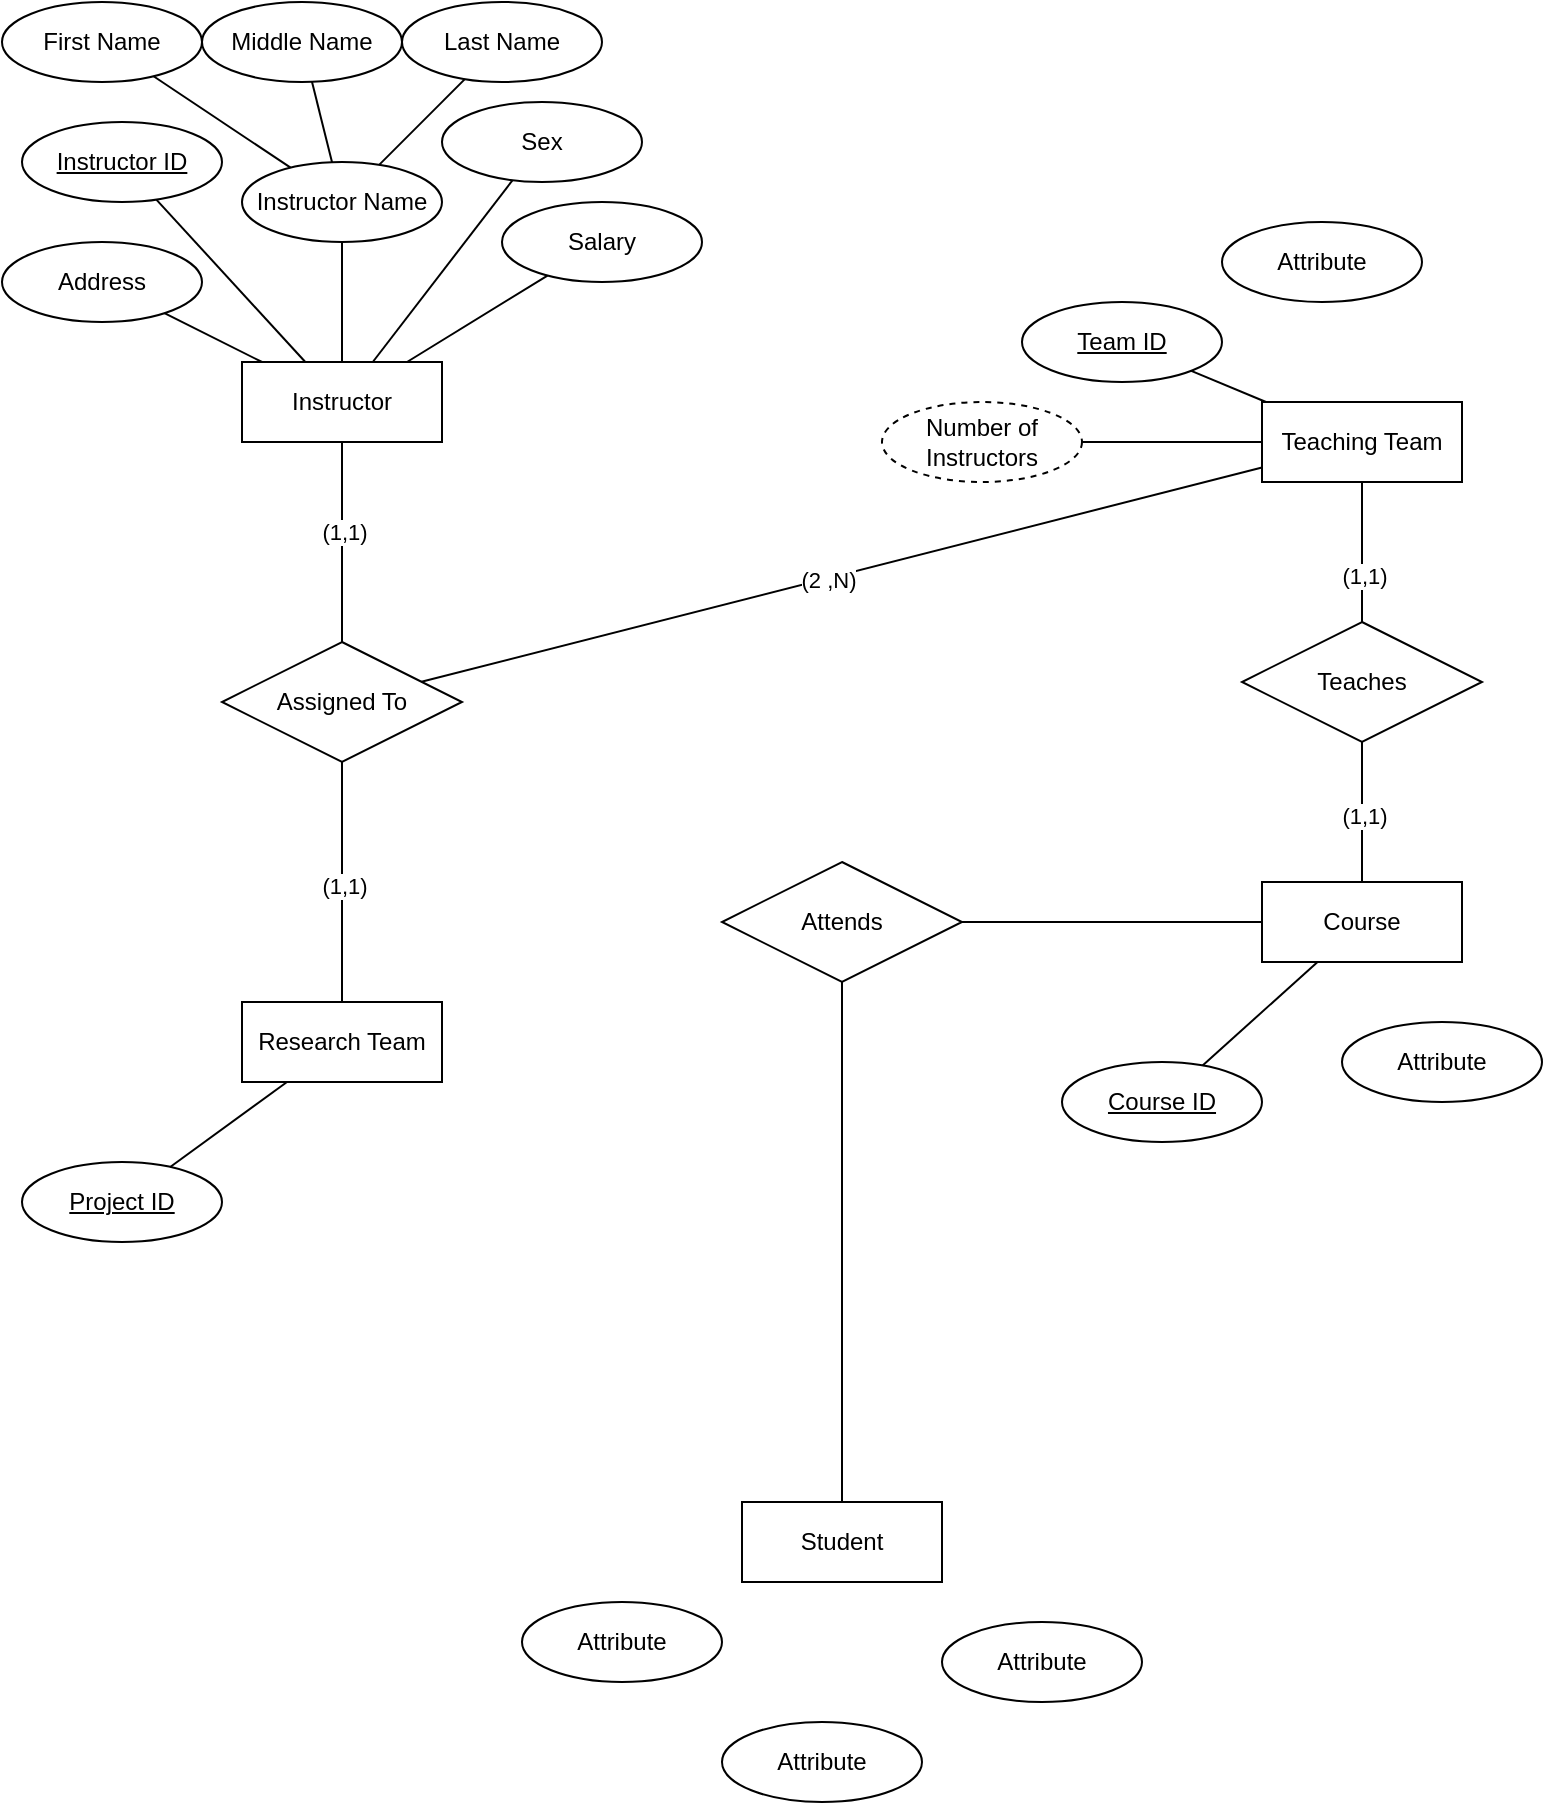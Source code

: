 <mxfile version="21.7.5" type="device">
  <diagram name="Page-1" id="sB8NsVcvZ1vPTsjc8r2R">
    <mxGraphModel dx="1430" dy="825" grid="1" gridSize="10" guides="1" tooltips="1" connect="1" arrows="1" fold="1" page="1" pageScale="1" pageWidth="850" pageHeight="1100" math="0" shadow="0">
      <root>
        <mxCell id="0" />
        <mxCell id="1" parent="0" />
        <mxCell id="vkidkK2bYVWCFtIj-SOr-1" value="Instructor" style="whiteSpace=wrap;html=1;align=center;" vertex="1" parent="1">
          <mxGeometry x="120" y="180" width="100" height="40" as="geometry" />
        </mxCell>
        <mxCell id="vkidkK2bYVWCFtIj-SOr-2" value="Student" style="whiteSpace=wrap;html=1;align=center;" vertex="1" parent="1">
          <mxGeometry x="370" y="750" width="100" height="40" as="geometry" />
        </mxCell>
        <mxCell id="vkidkK2bYVWCFtIj-SOr-3" value="Teaching Team" style="whiteSpace=wrap;html=1;align=center;" vertex="1" parent="1">
          <mxGeometry x="630" y="200" width="100" height="40" as="geometry" />
        </mxCell>
        <mxCell id="vkidkK2bYVWCFtIj-SOr-4" value="Research Team" style="whiteSpace=wrap;html=1;align=center;" vertex="1" parent="1">
          <mxGeometry x="120" y="500" width="100" height="40" as="geometry" />
        </mxCell>
        <mxCell id="vkidkK2bYVWCFtIj-SOr-5" value="Course" style="whiteSpace=wrap;html=1;align=center;" vertex="1" parent="1">
          <mxGeometry x="630" y="440" width="100" height="40" as="geometry" />
        </mxCell>
        <mxCell id="vkidkK2bYVWCFtIj-SOr-6" value="" style="endArrow=none;html=1;rounded=0;" edge="1" parent="1" source="vkidkK2bYVWCFtIj-SOr-1" target="vkidkK2bYVWCFtIj-SOr-9">
          <mxGeometry relative="1" as="geometry">
            <mxPoint x="180" y="310" as="sourcePoint" />
            <mxPoint x="340" y="310" as="targetPoint" />
          </mxGeometry>
        </mxCell>
        <mxCell id="vkidkK2bYVWCFtIj-SOr-16" value="(1,1)" style="edgeLabel;html=1;align=center;verticalAlign=middle;resizable=0;points=[];" vertex="1" connectable="0" parent="vkidkK2bYVWCFtIj-SOr-6">
          <mxGeometry x="-0.1" y="1" relative="1" as="geometry">
            <mxPoint as="offset" />
          </mxGeometry>
        </mxCell>
        <mxCell id="vkidkK2bYVWCFtIj-SOr-9" value="Assigned To" style="shape=rhombus;perimeter=rhombusPerimeter;whiteSpace=wrap;html=1;align=center;" vertex="1" parent="1">
          <mxGeometry x="110" y="320" width="120" height="60" as="geometry" />
        </mxCell>
        <mxCell id="vkidkK2bYVWCFtIj-SOr-10" value="" style="endArrow=none;html=1;rounded=0;" edge="1" parent="1" source="vkidkK2bYVWCFtIj-SOr-9" target="vkidkK2bYVWCFtIj-SOr-3">
          <mxGeometry relative="1" as="geometry">
            <mxPoint x="420" y="220" as="sourcePoint" />
            <mxPoint x="580" y="220" as="targetPoint" />
          </mxGeometry>
        </mxCell>
        <mxCell id="vkidkK2bYVWCFtIj-SOr-15" value="(2 ,N)" style="edgeLabel;html=1;align=center;verticalAlign=middle;resizable=0;points=[];" vertex="1" connectable="0" parent="vkidkK2bYVWCFtIj-SOr-10">
          <mxGeometry x="-0.036" y="-1" relative="1" as="geometry">
            <mxPoint as="offset" />
          </mxGeometry>
        </mxCell>
        <mxCell id="vkidkK2bYVWCFtIj-SOr-11" value="" style="endArrow=none;html=1;rounded=0;" edge="1" parent="1" source="vkidkK2bYVWCFtIj-SOr-9" target="vkidkK2bYVWCFtIj-SOr-4">
          <mxGeometry relative="1" as="geometry">
            <mxPoint x="350" y="390" as="sourcePoint" />
            <mxPoint x="510" y="390" as="targetPoint" />
          </mxGeometry>
        </mxCell>
        <mxCell id="vkidkK2bYVWCFtIj-SOr-17" value="(1,1)" style="edgeLabel;html=1;align=center;verticalAlign=middle;resizable=0;points=[];" vertex="1" connectable="0" parent="vkidkK2bYVWCFtIj-SOr-11">
          <mxGeometry x="0.037" y="1" relative="1" as="geometry">
            <mxPoint as="offset" />
          </mxGeometry>
        </mxCell>
        <mxCell id="vkidkK2bYVWCFtIj-SOr-12" value="Teaches" style="shape=rhombus;perimeter=rhombusPerimeter;whiteSpace=wrap;html=1;align=center;" vertex="1" parent="1">
          <mxGeometry x="620" y="310" width="120" height="60" as="geometry" />
        </mxCell>
        <mxCell id="vkidkK2bYVWCFtIj-SOr-13" value="" style="endArrow=none;html=1;rounded=0;" edge="1" parent="1" source="vkidkK2bYVWCFtIj-SOr-3" target="vkidkK2bYVWCFtIj-SOr-12">
          <mxGeometry relative="1" as="geometry">
            <mxPoint x="540" y="470" as="sourcePoint" />
            <mxPoint x="700" y="470" as="targetPoint" />
          </mxGeometry>
        </mxCell>
        <mxCell id="vkidkK2bYVWCFtIj-SOr-20" value="(1,1)" style="edgeLabel;html=1;align=center;verticalAlign=middle;resizable=0;points=[];" vertex="1" connectable="0" parent="vkidkK2bYVWCFtIj-SOr-13">
          <mxGeometry x="0.323" y="1" relative="1" as="geometry">
            <mxPoint as="offset" />
          </mxGeometry>
        </mxCell>
        <mxCell id="vkidkK2bYVWCFtIj-SOr-14" value="" style="endArrow=none;html=1;rounded=0;" edge="1" parent="1" source="vkidkK2bYVWCFtIj-SOr-12" target="vkidkK2bYVWCFtIj-SOr-5">
          <mxGeometry relative="1" as="geometry">
            <mxPoint x="580" y="330" as="sourcePoint" />
            <mxPoint x="740" y="330" as="targetPoint" />
          </mxGeometry>
        </mxCell>
        <mxCell id="vkidkK2bYVWCFtIj-SOr-21" value="(1,1)" style="edgeLabel;html=1;align=center;verticalAlign=middle;resizable=0;points=[];" vertex="1" connectable="0" parent="vkidkK2bYVWCFtIj-SOr-14">
          <mxGeometry x="0.061" y="1" relative="1" as="geometry">
            <mxPoint as="offset" />
          </mxGeometry>
        </mxCell>
        <mxCell id="vkidkK2bYVWCFtIj-SOr-18" value="Number of Instructors" style="ellipse;whiteSpace=wrap;html=1;align=center;dashed=1;" vertex="1" parent="1">
          <mxGeometry x="440" y="200" width="100" height="40" as="geometry" />
        </mxCell>
        <mxCell id="vkidkK2bYVWCFtIj-SOr-19" value="" style="endArrow=none;html=1;rounded=0;" edge="1" parent="1" source="vkidkK2bYVWCFtIj-SOr-18" target="vkidkK2bYVWCFtIj-SOr-3">
          <mxGeometry relative="1" as="geometry">
            <mxPoint x="420" y="300" as="sourcePoint" />
            <mxPoint x="580" y="300" as="targetPoint" />
          </mxGeometry>
        </mxCell>
        <mxCell id="vkidkK2bYVWCFtIj-SOr-23" value="" style="endArrow=none;html=1;rounded=0;" edge="1" parent="1" source="vkidkK2bYVWCFtIj-SOr-24" target="vkidkK2bYVWCFtIj-SOr-1">
          <mxGeometry relative="1" as="geometry">
            <mxPoint x="94.43" y="147.45" as="sourcePoint" />
            <mxPoint x="340" y="80" as="targetPoint" />
          </mxGeometry>
        </mxCell>
        <mxCell id="vkidkK2bYVWCFtIj-SOr-24" value="Instructor ID" style="ellipse;whiteSpace=wrap;html=1;align=center;fontStyle=4;" vertex="1" parent="1">
          <mxGeometry x="10" y="60" width="100" height="40" as="geometry" />
        </mxCell>
        <mxCell id="vkidkK2bYVWCFtIj-SOr-25" value="Instructor Name" style="ellipse;whiteSpace=wrap;html=1;align=center;" vertex="1" parent="1">
          <mxGeometry x="120" y="80" width="100" height="40" as="geometry" />
        </mxCell>
        <mxCell id="vkidkK2bYVWCFtIj-SOr-26" value="Team ID" style="ellipse;whiteSpace=wrap;html=1;align=center;fontStyle=4;" vertex="1" parent="1">
          <mxGeometry x="510" y="150" width="100" height="40" as="geometry" />
        </mxCell>
        <mxCell id="vkidkK2bYVWCFtIj-SOr-27" value="Project ID" style="ellipse;whiteSpace=wrap;html=1;align=center;fontStyle=4;" vertex="1" parent="1">
          <mxGeometry x="10" y="580" width="100" height="40" as="geometry" />
        </mxCell>
        <mxCell id="vkidkK2bYVWCFtIj-SOr-28" value="" style="endArrow=none;html=1;rounded=0;" edge="1" parent="1" source="vkidkK2bYVWCFtIj-SOr-27" target="vkidkK2bYVWCFtIj-SOr-4">
          <mxGeometry relative="1" as="geometry">
            <mxPoint x="220" y="610" as="sourcePoint" />
            <mxPoint x="380" y="610" as="targetPoint" />
          </mxGeometry>
        </mxCell>
        <mxCell id="vkidkK2bYVWCFtIj-SOr-29" value="" style="endArrow=none;html=1;rounded=0;" edge="1" parent="1" source="vkidkK2bYVWCFtIj-SOr-26" target="vkidkK2bYVWCFtIj-SOr-3">
          <mxGeometry relative="1" as="geometry">
            <mxPoint x="420" y="280" as="sourcePoint" />
            <mxPoint x="580" y="280" as="targetPoint" />
          </mxGeometry>
        </mxCell>
        <mxCell id="vkidkK2bYVWCFtIj-SOr-31" value="Course ID" style="ellipse;whiteSpace=wrap;html=1;align=center;fontStyle=4;" vertex="1" parent="1">
          <mxGeometry x="530" y="530" width="100" height="40" as="geometry" />
        </mxCell>
        <mxCell id="vkidkK2bYVWCFtIj-SOr-32" value="" style="endArrow=none;html=1;rounded=0;" edge="1" parent="1" source="vkidkK2bYVWCFtIj-SOr-5" target="vkidkK2bYVWCFtIj-SOr-31">
          <mxGeometry relative="1" as="geometry">
            <mxPoint x="590" y="610" as="sourcePoint" />
            <mxPoint x="750" y="610" as="targetPoint" />
          </mxGeometry>
        </mxCell>
        <mxCell id="vkidkK2bYVWCFtIj-SOr-33" value="" style="endArrow=none;html=1;rounded=0;" edge="1" parent="1" source="vkidkK2bYVWCFtIj-SOr-25" target="vkidkK2bYVWCFtIj-SOr-1">
          <mxGeometry relative="1" as="geometry">
            <mxPoint x="210" y="120" as="sourcePoint" />
            <mxPoint x="370" y="120" as="targetPoint" />
          </mxGeometry>
        </mxCell>
        <mxCell id="vkidkK2bYVWCFtIj-SOr-34" value="Middle Name" style="ellipse;whiteSpace=wrap;html=1;align=center;" vertex="1" parent="1">
          <mxGeometry x="100" width="100" height="40" as="geometry" />
        </mxCell>
        <mxCell id="vkidkK2bYVWCFtIj-SOr-35" value="" style="endArrow=none;html=1;rounded=0;" edge="1" parent="1" source="vkidkK2bYVWCFtIj-SOr-34" target="vkidkK2bYVWCFtIj-SOr-25">
          <mxGeometry relative="1" as="geometry">
            <mxPoint x="160" y="130" as="sourcePoint" />
            <mxPoint x="320" y="130" as="targetPoint" />
          </mxGeometry>
        </mxCell>
        <mxCell id="vkidkK2bYVWCFtIj-SOr-36" value="Last Name" style="ellipse;whiteSpace=wrap;html=1;align=center;" vertex="1" parent="1">
          <mxGeometry x="200" width="100" height="40" as="geometry" />
        </mxCell>
        <mxCell id="vkidkK2bYVWCFtIj-SOr-37" value="" style="endArrow=none;html=1;rounded=0;" edge="1" source="vkidkK2bYVWCFtIj-SOr-36" parent="1" target="vkidkK2bYVWCFtIj-SOr-25">
          <mxGeometry relative="1" as="geometry">
            <mxPoint x="170" y="140" as="sourcePoint" />
            <mxPoint x="139" y="87" as="targetPoint" />
          </mxGeometry>
        </mxCell>
        <mxCell id="vkidkK2bYVWCFtIj-SOr-38" value="First Name" style="ellipse;whiteSpace=wrap;html=1;align=center;" vertex="1" parent="1">
          <mxGeometry width="100" height="40" as="geometry" />
        </mxCell>
        <mxCell id="vkidkK2bYVWCFtIj-SOr-39" value="" style="endArrow=none;html=1;rounded=0;" edge="1" source="vkidkK2bYVWCFtIj-SOr-38" parent="1" target="vkidkK2bYVWCFtIj-SOr-25">
          <mxGeometry relative="1" as="geometry">
            <mxPoint x="30" y="50" as="sourcePoint" />
            <mxPoint x="100" y="30" as="targetPoint" />
          </mxGeometry>
        </mxCell>
        <mxCell id="vkidkK2bYVWCFtIj-SOr-40" value="Address" style="ellipse;whiteSpace=wrap;html=1;align=center;" vertex="1" parent="1">
          <mxGeometry y="120" width="100" height="40" as="geometry" />
        </mxCell>
        <mxCell id="vkidkK2bYVWCFtIj-SOr-41" value="" style="endArrow=none;html=1;rounded=0;" edge="1" parent="1" source="vkidkK2bYVWCFtIj-SOr-40" target="vkidkK2bYVWCFtIj-SOr-1">
          <mxGeometry relative="1" as="geometry">
            <mxPoint x="180" y="110" as="sourcePoint" />
            <mxPoint x="340" y="110" as="targetPoint" />
          </mxGeometry>
        </mxCell>
        <mxCell id="vkidkK2bYVWCFtIj-SOr-42" value="Sex" style="ellipse;whiteSpace=wrap;html=1;align=center;" vertex="1" parent="1">
          <mxGeometry x="220" y="50" width="100" height="40" as="geometry" />
        </mxCell>
        <mxCell id="vkidkK2bYVWCFtIj-SOr-43" value="Salary" style="ellipse;whiteSpace=wrap;html=1;align=center;" vertex="1" parent="1">
          <mxGeometry x="250" y="100" width="100" height="40" as="geometry" />
        </mxCell>
        <mxCell id="vkidkK2bYVWCFtIj-SOr-44" value="" style="endArrow=none;html=1;rounded=0;" edge="1" parent="1" source="vkidkK2bYVWCFtIj-SOr-1" target="vkidkK2bYVWCFtIj-SOr-42">
          <mxGeometry relative="1" as="geometry">
            <mxPoint x="220" y="200" as="sourcePoint" />
            <mxPoint x="380" y="200" as="targetPoint" />
          </mxGeometry>
        </mxCell>
        <mxCell id="vkidkK2bYVWCFtIj-SOr-45" value="" style="endArrow=none;html=1;rounded=0;" edge="1" parent="1" source="vkidkK2bYVWCFtIj-SOr-1" target="vkidkK2bYVWCFtIj-SOr-43">
          <mxGeometry relative="1" as="geometry">
            <mxPoint x="240" y="190" as="sourcePoint" />
            <mxPoint x="400" y="190" as="targetPoint" />
          </mxGeometry>
        </mxCell>
        <mxCell id="vkidkK2bYVWCFtIj-SOr-46" value="Attends" style="shape=rhombus;perimeter=rhombusPerimeter;whiteSpace=wrap;html=1;align=center;" vertex="1" parent="1">
          <mxGeometry x="360" y="430" width="120" height="60" as="geometry" />
        </mxCell>
        <mxCell id="vkidkK2bYVWCFtIj-SOr-47" value="" style="endArrow=none;html=1;rounded=0;" edge="1" parent="1" source="vkidkK2bYVWCFtIj-SOr-46" target="vkidkK2bYVWCFtIj-SOr-5">
          <mxGeometry relative="1" as="geometry">
            <mxPoint x="580" y="630" as="sourcePoint" />
            <mxPoint x="740" y="630" as="targetPoint" />
          </mxGeometry>
        </mxCell>
        <mxCell id="vkidkK2bYVWCFtIj-SOr-48" value="" style="endArrow=none;html=1;rounded=0;" edge="1" parent="1" source="vkidkK2bYVWCFtIj-SOr-46" target="vkidkK2bYVWCFtIj-SOr-2">
          <mxGeometry relative="1" as="geometry">
            <mxPoint x="330" y="610" as="sourcePoint" />
            <mxPoint x="490" y="610" as="targetPoint" />
          </mxGeometry>
        </mxCell>
        <mxCell id="vkidkK2bYVWCFtIj-SOr-49" value="Attribute" style="ellipse;whiteSpace=wrap;html=1;align=center;" vertex="1" parent="1">
          <mxGeometry x="670" y="510" width="100" height="40" as="geometry" />
        </mxCell>
        <mxCell id="vkidkK2bYVWCFtIj-SOr-50" value="Attribute" style="ellipse;whiteSpace=wrap;html=1;align=center;" vertex="1" parent="1">
          <mxGeometry x="360" y="860" width="100" height="40" as="geometry" />
        </mxCell>
        <mxCell id="vkidkK2bYVWCFtIj-SOr-51" value="Attribute" style="ellipse;whiteSpace=wrap;html=1;align=center;" vertex="1" parent="1">
          <mxGeometry x="260" y="800" width="100" height="40" as="geometry" />
        </mxCell>
        <mxCell id="vkidkK2bYVWCFtIj-SOr-52" value="Attribute" style="ellipse;whiteSpace=wrap;html=1;align=center;" vertex="1" parent="1">
          <mxGeometry x="470" y="810" width="100" height="40" as="geometry" />
        </mxCell>
        <mxCell id="vkidkK2bYVWCFtIj-SOr-53" value="Attribute" style="ellipse;whiteSpace=wrap;html=1;align=center;" vertex="1" parent="1">
          <mxGeometry x="610" y="110" width="100" height="40" as="geometry" />
        </mxCell>
      </root>
    </mxGraphModel>
  </diagram>
</mxfile>

